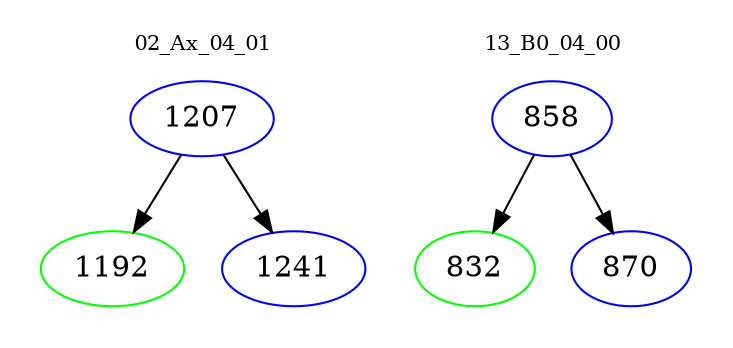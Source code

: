digraph{
subgraph cluster_0 {
color = white
label = "02_Ax_04_01";
fontsize=10;
T0_1207 [label="1207", color="blue"]
T0_1207 -> T0_1192 [color="black"]
T0_1192 [label="1192", color="green"]
T0_1207 -> T0_1241 [color="black"]
T0_1241 [label="1241", color="blue"]
}
subgraph cluster_1 {
color = white
label = "13_B0_04_00";
fontsize=10;
T1_858 [label="858", color="blue"]
T1_858 -> T1_832 [color="black"]
T1_832 [label="832", color="green"]
T1_858 -> T1_870 [color="black"]
T1_870 [label="870", color="blue"]
}
}
